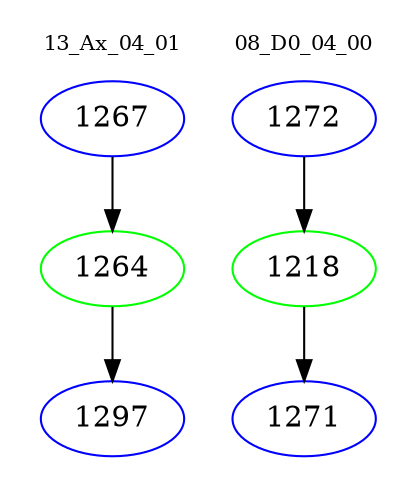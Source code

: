 digraph{
subgraph cluster_0 {
color = white
label = "13_Ax_04_01";
fontsize=10;
T0_1267 [label="1267", color="blue"]
T0_1267 -> T0_1264 [color="black"]
T0_1264 [label="1264", color="green"]
T0_1264 -> T0_1297 [color="black"]
T0_1297 [label="1297", color="blue"]
}
subgraph cluster_1 {
color = white
label = "08_D0_04_00";
fontsize=10;
T1_1272 [label="1272", color="blue"]
T1_1272 -> T1_1218 [color="black"]
T1_1218 [label="1218", color="green"]
T1_1218 -> T1_1271 [color="black"]
T1_1271 [label="1271", color="blue"]
}
}
